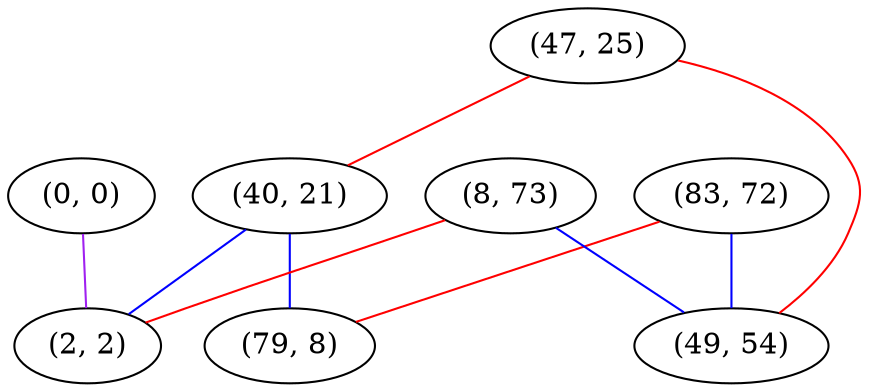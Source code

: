 graph "" {
"(83, 72)";
"(0, 0)";
"(47, 25)";
"(40, 21)";
"(8, 73)";
"(49, 54)";
"(2, 2)";
"(79, 8)";
"(83, 72)" -- "(49, 54)"  [color=blue, key=0, weight=3];
"(83, 72)" -- "(79, 8)"  [color=red, key=0, weight=1];
"(0, 0)" -- "(2, 2)"  [color=purple, key=0, weight=4];
"(47, 25)" -- "(49, 54)"  [color=red, key=0, weight=1];
"(47, 25)" -- "(40, 21)"  [color=red, key=0, weight=1];
"(40, 21)" -- "(2, 2)"  [color=blue, key=0, weight=3];
"(40, 21)" -- "(79, 8)"  [color=blue, key=0, weight=3];
"(8, 73)" -- "(49, 54)"  [color=blue, key=0, weight=3];
"(8, 73)" -- "(2, 2)"  [color=red, key=0, weight=1];
}
